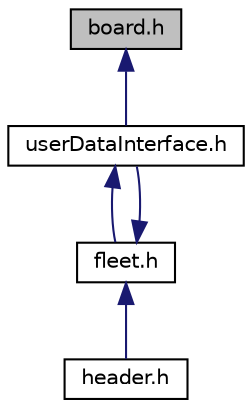 digraph "board.h"
{
 // LATEX_PDF_SIZE
  edge [fontname="Helvetica",fontsize="10",labelfontname="Helvetica",labelfontsize="10"];
  node [fontname="Helvetica",fontsize="10",shape=record];
  Node1 [label="board.h",height=0.2,width=0.4,color="black", fillcolor="grey75", style="filled", fontcolor="black",tooltip="Board for ship placement."];
  Node1 -> Node2 [dir="back",color="midnightblue",fontsize="10",style="solid",fontname="Helvetica"];
  Node2 [label="userDataInterface.h",height=0.2,width=0.4,color="black", fillcolor="white", style="filled",URL="$user_data_interface_8h.html",tooltip="Interfaces used as communication between user and software."];
  Node2 -> Node3 [dir="back",color="midnightblue",fontsize="10",style="solid",fontname="Helvetica"];
  Node3 [label="fleet.h",height=0.2,width=0.4,color="black", fillcolor="white", style="filled",URL="$fleet_8h.html",tooltip="Player representation class."];
  Node3 -> Node2 [dir="back",color="midnightblue",fontsize="10",style="solid",fontname="Helvetica"];
  Node3 -> Node4 [dir="back",color="midnightblue",fontsize="10",style="solid",fontname="Helvetica"];
  Node4 [label="header.h",height=0.2,width=0.4,color="black", fillcolor="white", style="filled",URL="$header_8h.html",tooltip="Main header with included libraries."];
}

